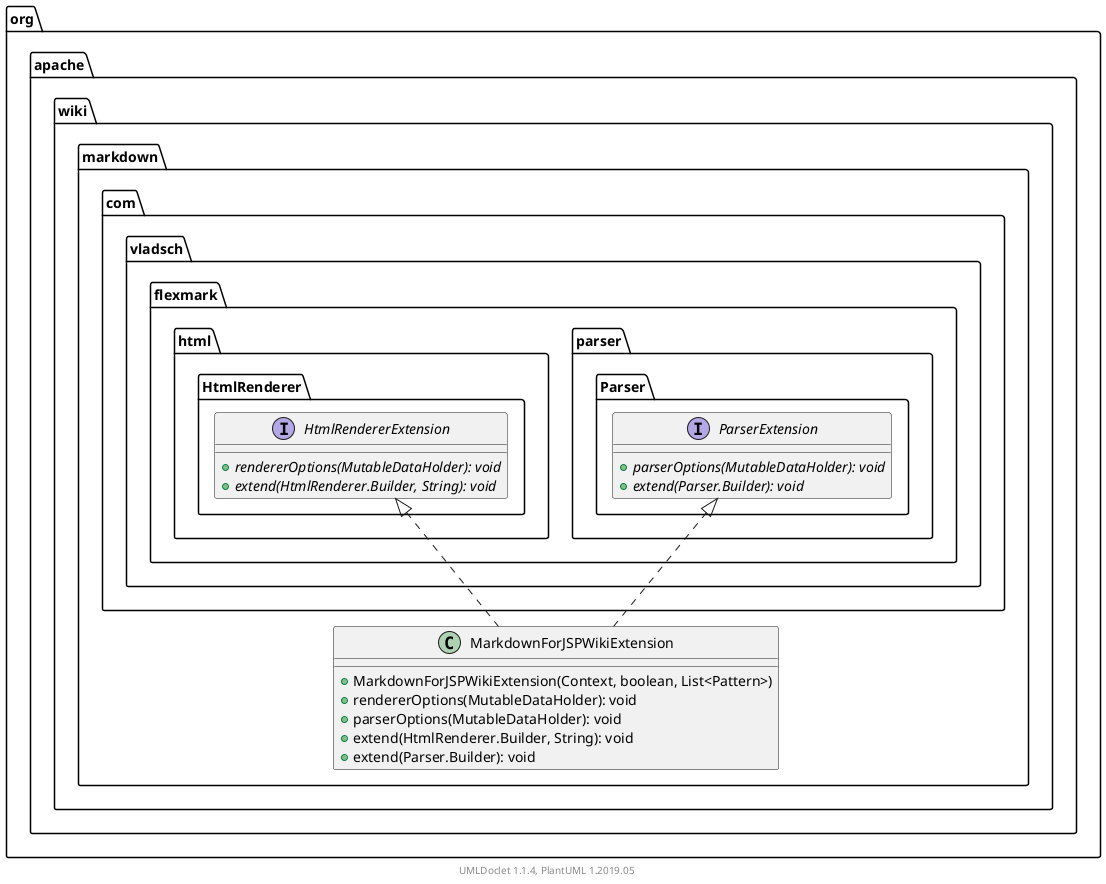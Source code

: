 @startuml

    namespace org.apache.wiki.markdown {

        class MarkdownForJSPWikiExtension [[MarkdownForJSPWikiExtension.html]] {
            +MarkdownForJSPWikiExtension(Context, boolean, List<Pattern>)
            +rendererOptions(MutableDataHolder): void
            +parserOptions(MutableDataHolder): void
            +extend(HtmlRenderer.Builder, String): void
            +extend(Parser.Builder): void
        }

        interface com.vladsch.flexmark.parser.Parser.ParserExtension {
            {abstract} +parserOptions(MutableDataHolder): void
            {abstract} +extend(Parser.Builder): void
        }
        com.vladsch.flexmark.parser.Parser.ParserExtension <|.. MarkdownForJSPWikiExtension

        interface com.vladsch.flexmark.html.HtmlRenderer.HtmlRendererExtension {
            {abstract} +rendererOptions(MutableDataHolder): void
            {abstract} +extend(HtmlRenderer.Builder, String): void
        }
        com.vladsch.flexmark.html.HtmlRenderer.HtmlRendererExtension <|.. MarkdownForJSPWikiExtension

    }


    center footer UMLDoclet 1.1.4, PlantUML 1.2019.05
@enduml
